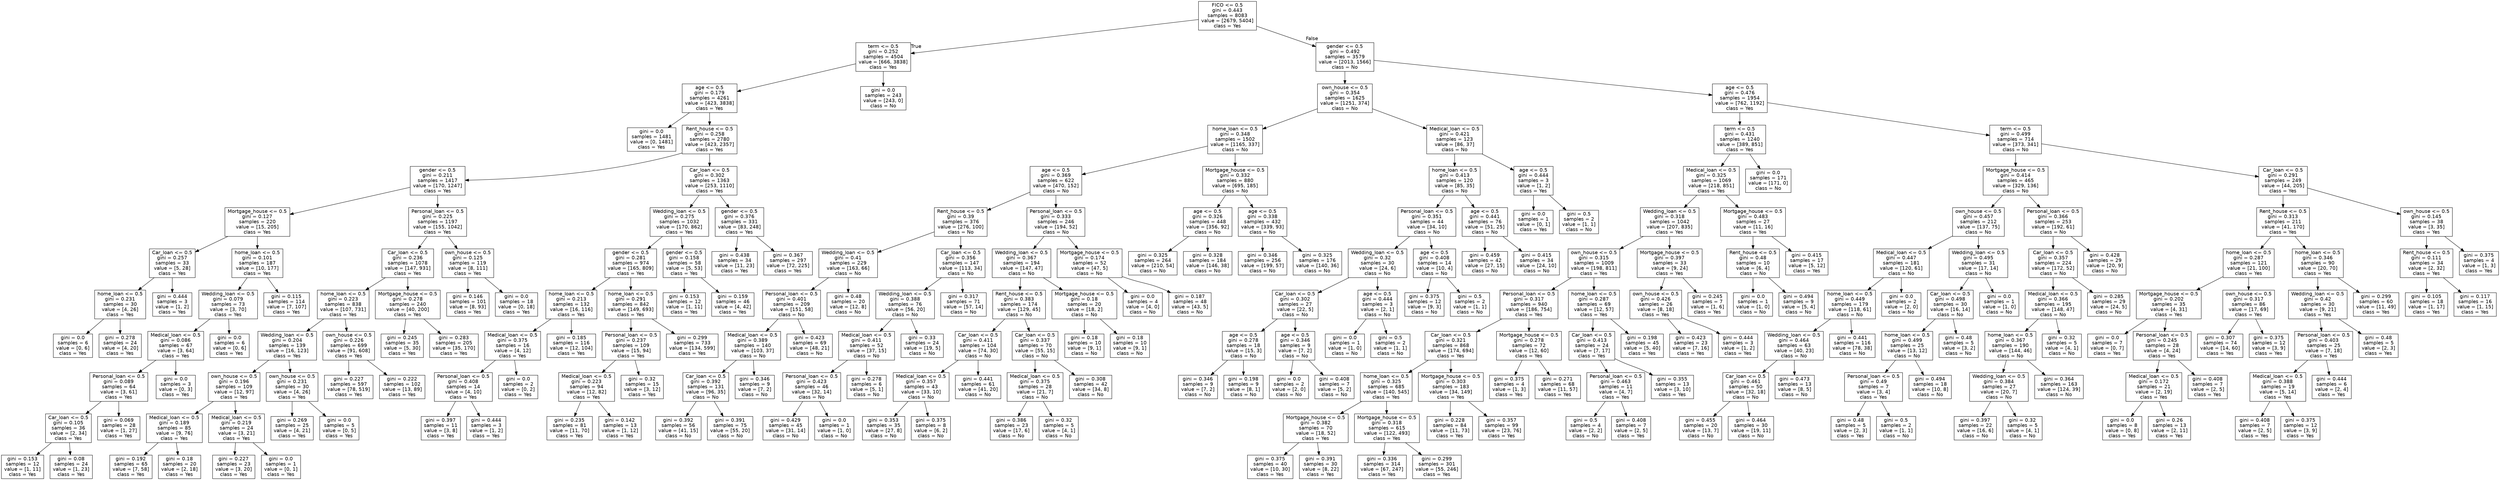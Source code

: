 digraph Tree {
node [shape=box, fontname="helvetica"] ;
edge [fontname="helvetica"] ;
0 [label="FICO <= 0.5\ngini = 0.443\nsamples = 8083\nvalue = [2679, 5404]\nclass = Yes"] ;
1 [label="term <= 0.5\ngini = 0.252\nsamples = 4504\nvalue = [666, 3838]\nclass = Yes"] ;
0 -> 1 [labeldistance=2.5, labelangle=45, headlabel="True"] ;
2 [label="age <= 0.5\ngini = 0.179\nsamples = 4261\nvalue = [423, 3838]\nclass = Yes"] ;
1 -> 2 ;
3 [label="gini = 0.0\nsamples = 1481\nvalue = [0, 1481]\nclass = Yes"] ;
2 -> 3 ;
4 [label="Rent_house <= 0.5\ngini = 0.258\nsamples = 2780\nvalue = [423, 2357]\nclass = Yes"] ;
2 -> 4 ;
5 [label="gender <= 0.5\ngini = 0.211\nsamples = 1417\nvalue = [170, 1247]\nclass = Yes"] ;
4 -> 5 ;
6 [label="Mortgage_house <= 0.5\ngini = 0.127\nsamples = 220\nvalue = [15, 205]\nclass = Yes"] ;
5 -> 6 ;
7 [label="Car_loan <= 0.5\ngini = 0.257\nsamples = 33\nvalue = [5, 28]\nclass = Yes"] ;
6 -> 7 ;
8 [label="home_loan <= 0.5\ngini = 0.231\nsamples = 30\nvalue = [4, 26]\nclass = Yes"] ;
7 -> 8 ;
9 [label="gini = 0.0\nsamples = 6\nvalue = [0, 6]\nclass = Yes"] ;
8 -> 9 ;
10 [label="gini = 0.278\nsamples = 24\nvalue = [4, 20]\nclass = Yes"] ;
8 -> 10 ;
11 [label="gini = 0.444\nsamples = 3\nvalue = [1, 2]\nclass = Yes"] ;
7 -> 11 ;
12 [label="home_loan <= 0.5\ngini = 0.101\nsamples = 187\nvalue = [10, 177]\nclass = Yes"] ;
6 -> 12 ;
13 [label="Wedding_loan <= 0.5\ngini = 0.079\nsamples = 73\nvalue = [3, 70]\nclass = Yes"] ;
12 -> 13 ;
14 [label="Medical_loan <= 0.5\ngini = 0.086\nsamples = 67\nvalue = [3, 64]\nclass = Yes"] ;
13 -> 14 ;
15 [label="Personal_loan <= 0.5\ngini = 0.089\nsamples = 64\nvalue = [3, 61]\nclass = Yes"] ;
14 -> 15 ;
16 [label="Car_loan <= 0.5\ngini = 0.105\nsamples = 36\nvalue = [2, 34]\nclass = Yes"] ;
15 -> 16 ;
17 [label="gini = 0.153\nsamples = 12\nvalue = [1, 11]\nclass = Yes"] ;
16 -> 17 ;
18 [label="gini = 0.08\nsamples = 24\nvalue = [1, 23]\nclass = Yes"] ;
16 -> 18 ;
19 [label="gini = 0.069\nsamples = 28\nvalue = [1, 27]\nclass = Yes"] ;
15 -> 19 ;
20 [label="gini = 0.0\nsamples = 3\nvalue = [0, 3]\nclass = Yes"] ;
14 -> 20 ;
21 [label="gini = 0.0\nsamples = 6\nvalue = [0, 6]\nclass = Yes"] ;
13 -> 21 ;
22 [label="gini = 0.115\nsamples = 114\nvalue = [7, 107]\nclass = Yes"] ;
12 -> 22 ;
23 [label="Personal_loan <= 0.5\ngini = 0.225\nsamples = 1197\nvalue = [155, 1042]\nclass = Yes"] ;
5 -> 23 ;
24 [label="Car_loan <= 0.5\ngini = 0.236\nsamples = 1078\nvalue = [147, 931]\nclass = Yes"] ;
23 -> 24 ;
25 [label="home_loan <= 0.5\ngini = 0.223\nsamples = 838\nvalue = [107, 731]\nclass = Yes"] ;
24 -> 25 ;
26 [label="Wedding_loan <= 0.5\ngini = 0.204\nsamples = 139\nvalue = [16, 123]\nclass = Yes"] ;
25 -> 26 ;
27 [label="own_house <= 0.5\ngini = 0.196\nsamples = 109\nvalue = [12, 97]\nclass = Yes"] ;
26 -> 27 ;
28 [label="Medical_loan <= 0.5\ngini = 0.189\nsamples = 85\nvalue = [9, 76]\nclass = Yes"] ;
27 -> 28 ;
29 [label="gini = 0.192\nsamples = 65\nvalue = [7, 58]\nclass = Yes"] ;
28 -> 29 ;
30 [label="gini = 0.18\nsamples = 20\nvalue = [2, 18]\nclass = Yes"] ;
28 -> 30 ;
31 [label="Medical_loan <= 0.5\ngini = 0.219\nsamples = 24\nvalue = [3, 21]\nclass = Yes"] ;
27 -> 31 ;
32 [label="gini = 0.227\nsamples = 23\nvalue = [3, 20]\nclass = Yes"] ;
31 -> 32 ;
33 [label="gini = 0.0\nsamples = 1\nvalue = [0, 1]\nclass = Yes"] ;
31 -> 33 ;
34 [label="own_house <= 0.5\ngini = 0.231\nsamples = 30\nvalue = [4, 26]\nclass = Yes"] ;
26 -> 34 ;
35 [label="gini = 0.269\nsamples = 25\nvalue = [4, 21]\nclass = Yes"] ;
34 -> 35 ;
36 [label="gini = 0.0\nsamples = 5\nvalue = [0, 5]\nclass = Yes"] ;
34 -> 36 ;
37 [label="own_house <= 0.5\ngini = 0.226\nsamples = 699\nvalue = [91, 608]\nclass = Yes"] ;
25 -> 37 ;
38 [label="gini = 0.227\nsamples = 597\nvalue = [78, 519]\nclass = Yes"] ;
37 -> 38 ;
39 [label="gini = 0.222\nsamples = 102\nvalue = [13, 89]\nclass = Yes"] ;
37 -> 39 ;
40 [label="Mortgage_house <= 0.5\ngini = 0.278\nsamples = 240\nvalue = [40, 200]\nclass = Yes"] ;
24 -> 40 ;
41 [label="gini = 0.245\nsamples = 35\nvalue = [5, 30]\nclass = Yes"] ;
40 -> 41 ;
42 [label="gini = 0.283\nsamples = 205\nvalue = [35, 170]\nclass = Yes"] ;
40 -> 42 ;
43 [label="own_house <= 0.5\ngini = 0.125\nsamples = 119\nvalue = [8, 111]\nclass = Yes"] ;
23 -> 43 ;
44 [label="gini = 0.146\nsamples = 101\nvalue = [8, 93]\nclass = Yes"] ;
43 -> 44 ;
45 [label="gini = 0.0\nsamples = 18\nvalue = [0, 18]\nclass = Yes"] ;
43 -> 45 ;
46 [label="Car_loan <= 0.5\ngini = 0.302\nsamples = 1363\nvalue = [253, 1110]\nclass = Yes"] ;
4 -> 46 ;
47 [label="Wedding_loan <= 0.5\ngini = 0.275\nsamples = 1032\nvalue = [170, 862]\nclass = Yes"] ;
46 -> 47 ;
48 [label="gender <= 0.5\ngini = 0.281\nsamples = 974\nvalue = [165, 809]\nclass = Yes"] ;
47 -> 48 ;
49 [label="home_loan <= 0.5\ngini = 0.213\nsamples = 132\nvalue = [16, 116]\nclass = Yes"] ;
48 -> 49 ;
50 [label="Medical_loan <= 0.5\ngini = 0.375\nsamples = 16\nvalue = [4, 12]\nclass = Yes"] ;
49 -> 50 ;
51 [label="Personal_loan <= 0.5\ngini = 0.408\nsamples = 14\nvalue = [4, 10]\nclass = Yes"] ;
50 -> 51 ;
52 [label="gini = 0.397\nsamples = 11\nvalue = [3, 8]\nclass = Yes"] ;
51 -> 52 ;
53 [label="gini = 0.444\nsamples = 3\nvalue = [1, 2]\nclass = Yes"] ;
51 -> 53 ;
54 [label="gini = 0.0\nsamples = 2\nvalue = [0, 2]\nclass = Yes"] ;
50 -> 54 ;
55 [label="gini = 0.185\nsamples = 116\nvalue = [12, 104]\nclass = Yes"] ;
49 -> 55 ;
56 [label="home_loan <= 0.5\ngini = 0.291\nsamples = 842\nvalue = [149, 693]\nclass = Yes"] ;
48 -> 56 ;
57 [label="Personal_loan <= 0.5\ngini = 0.237\nsamples = 109\nvalue = [15, 94]\nclass = Yes"] ;
56 -> 57 ;
58 [label="Medical_loan <= 0.5\ngini = 0.223\nsamples = 94\nvalue = [12, 82]\nclass = Yes"] ;
57 -> 58 ;
59 [label="gini = 0.235\nsamples = 81\nvalue = [11, 70]\nclass = Yes"] ;
58 -> 59 ;
60 [label="gini = 0.142\nsamples = 13\nvalue = [1, 12]\nclass = Yes"] ;
58 -> 60 ;
61 [label="gini = 0.32\nsamples = 15\nvalue = [3, 12]\nclass = Yes"] ;
57 -> 61 ;
62 [label="gini = 0.299\nsamples = 733\nvalue = [134, 599]\nclass = Yes"] ;
56 -> 62 ;
63 [label="gender <= 0.5\ngini = 0.158\nsamples = 58\nvalue = [5, 53]\nclass = Yes"] ;
47 -> 63 ;
64 [label="gini = 0.153\nsamples = 12\nvalue = [1, 11]\nclass = Yes"] ;
63 -> 64 ;
65 [label="gini = 0.159\nsamples = 46\nvalue = [4, 42]\nclass = Yes"] ;
63 -> 65 ;
66 [label="gender <= 0.5\ngini = 0.376\nsamples = 331\nvalue = [83, 248]\nclass = Yes"] ;
46 -> 66 ;
67 [label="gini = 0.438\nsamples = 34\nvalue = [11, 23]\nclass = Yes"] ;
66 -> 67 ;
68 [label="gini = 0.367\nsamples = 297\nvalue = [72, 225]\nclass = Yes"] ;
66 -> 68 ;
69 [label="gini = 0.0\nsamples = 243\nvalue = [243, 0]\nclass = No"] ;
1 -> 69 ;
70 [label="gender <= 0.5\ngini = 0.492\nsamples = 3579\nvalue = [2013, 1566]\nclass = No"] ;
0 -> 70 [labeldistance=2.5, labelangle=-45, headlabel="False"] ;
71 [label="own_house <= 0.5\ngini = 0.354\nsamples = 1625\nvalue = [1251, 374]\nclass = No"] ;
70 -> 71 ;
72 [label="home_loan <= 0.5\ngini = 0.348\nsamples = 1502\nvalue = [1165, 337]\nclass = No"] ;
71 -> 72 ;
73 [label="age <= 0.5\ngini = 0.369\nsamples = 622\nvalue = [470, 152]\nclass = No"] ;
72 -> 73 ;
74 [label="Rent_house <= 0.5\ngini = 0.39\nsamples = 376\nvalue = [276, 100]\nclass = No"] ;
73 -> 74 ;
75 [label="Wedding_loan <= 0.5\ngini = 0.41\nsamples = 229\nvalue = [163, 66]\nclass = No"] ;
74 -> 75 ;
76 [label="Personal_loan <= 0.5\ngini = 0.401\nsamples = 209\nvalue = [151, 58]\nclass = No"] ;
75 -> 76 ;
77 [label="Medical_loan <= 0.5\ngini = 0.389\nsamples = 140\nvalue = [103, 37]\nclass = No"] ;
76 -> 77 ;
78 [label="Car_loan <= 0.5\ngini = 0.392\nsamples = 131\nvalue = [96, 35]\nclass = No"] ;
77 -> 78 ;
79 [label="gini = 0.392\nsamples = 56\nvalue = [41, 15]\nclass = No"] ;
78 -> 79 ;
80 [label="gini = 0.391\nsamples = 75\nvalue = [55, 20]\nclass = No"] ;
78 -> 80 ;
81 [label="gini = 0.346\nsamples = 9\nvalue = [7, 2]\nclass = No"] ;
77 -> 81 ;
82 [label="gini = 0.423\nsamples = 69\nvalue = [48, 21]\nclass = No"] ;
76 -> 82 ;
83 [label="gini = 0.48\nsamples = 20\nvalue = [12, 8]\nclass = No"] ;
75 -> 83 ;
84 [label="Car_loan <= 0.5\ngini = 0.356\nsamples = 147\nvalue = [113, 34]\nclass = No"] ;
74 -> 84 ;
85 [label="Wedding_loan <= 0.5\ngini = 0.388\nsamples = 76\nvalue = [56, 20]\nclass = No"] ;
84 -> 85 ;
86 [label="Medical_loan <= 0.5\ngini = 0.411\nsamples = 52\nvalue = [37, 15]\nclass = No"] ;
85 -> 86 ;
87 [label="Personal_loan <= 0.5\ngini = 0.423\nsamples = 46\nvalue = [32, 14]\nclass = No"] ;
86 -> 87 ;
88 [label="gini = 0.429\nsamples = 45\nvalue = [31, 14]\nclass = No"] ;
87 -> 88 ;
89 [label="gini = 0.0\nsamples = 1\nvalue = [1, 0]\nclass = No"] ;
87 -> 89 ;
90 [label="gini = 0.278\nsamples = 6\nvalue = [5, 1]\nclass = No"] ;
86 -> 90 ;
91 [label="gini = 0.33\nsamples = 24\nvalue = [19, 5]\nclass = No"] ;
85 -> 91 ;
92 [label="gini = 0.317\nsamples = 71\nvalue = [57, 14]\nclass = No"] ;
84 -> 92 ;
93 [label="Personal_loan <= 0.5\ngini = 0.333\nsamples = 246\nvalue = [194, 52]\nclass = No"] ;
73 -> 93 ;
94 [label="Wedding_loan <= 0.5\ngini = 0.367\nsamples = 194\nvalue = [147, 47]\nclass = No"] ;
93 -> 94 ;
95 [label="Rent_house <= 0.5\ngini = 0.383\nsamples = 174\nvalue = [129, 45]\nclass = No"] ;
94 -> 95 ;
96 [label="Car_loan <= 0.5\ngini = 0.411\nsamples = 104\nvalue = [74, 30]\nclass = No"] ;
95 -> 96 ;
97 [label="Medical_loan <= 0.5\ngini = 0.357\nsamples = 43\nvalue = [33, 10]\nclass = No"] ;
96 -> 97 ;
98 [label="gini = 0.353\nsamples = 35\nvalue = [27, 8]\nclass = No"] ;
97 -> 98 ;
99 [label="gini = 0.375\nsamples = 8\nvalue = [6, 2]\nclass = No"] ;
97 -> 99 ;
100 [label="gini = 0.441\nsamples = 61\nvalue = [41, 20]\nclass = No"] ;
96 -> 100 ;
101 [label="Car_loan <= 0.5\ngini = 0.337\nsamples = 70\nvalue = [55, 15]\nclass = No"] ;
95 -> 101 ;
102 [label="Medical_loan <= 0.5\ngini = 0.375\nsamples = 28\nvalue = [21, 7]\nclass = No"] ;
101 -> 102 ;
103 [label="gini = 0.386\nsamples = 23\nvalue = [17, 6]\nclass = No"] ;
102 -> 103 ;
104 [label="gini = 0.32\nsamples = 5\nvalue = [4, 1]\nclass = No"] ;
102 -> 104 ;
105 [label="gini = 0.308\nsamples = 42\nvalue = [34, 8]\nclass = No"] ;
101 -> 105 ;
106 [label="Mortgage_house <= 0.5\ngini = 0.18\nsamples = 20\nvalue = [18, 2]\nclass = No"] ;
94 -> 106 ;
107 [label="gini = 0.18\nsamples = 10\nvalue = [9, 1]\nclass = No"] ;
106 -> 107 ;
108 [label="gini = 0.18\nsamples = 10\nvalue = [9, 1]\nclass = No"] ;
106 -> 108 ;
109 [label="Mortgage_house <= 0.5\ngini = 0.174\nsamples = 52\nvalue = [47, 5]\nclass = No"] ;
93 -> 109 ;
110 [label="gini = 0.0\nsamples = 4\nvalue = [4, 0]\nclass = No"] ;
109 -> 110 ;
111 [label="gini = 0.187\nsamples = 48\nvalue = [43, 5]\nclass = No"] ;
109 -> 111 ;
112 [label="Mortgage_house <= 0.5\ngini = 0.332\nsamples = 880\nvalue = [695, 185]\nclass = No"] ;
72 -> 112 ;
113 [label="age <= 0.5\ngini = 0.326\nsamples = 448\nvalue = [356, 92]\nclass = No"] ;
112 -> 113 ;
114 [label="gini = 0.325\nsamples = 264\nvalue = [210, 54]\nclass = No"] ;
113 -> 114 ;
115 [label="gini = 0.328\nsamples = 184\nvalue = [146, 38]\nclass = No"] ;
113 -> 115 ;
116 [label="age <= 0.5\ngini = 0.338\nsamples = 432\nvalue = [339, 93]\nclass = No"] ;
112 -> 116 ;
117 [label="gini = 0.346\nsamples = 256\nvalue = [199, 57]\nclass = No"] ;
116 -> 117 ;
118 [label="gini = 0.325\nsamples = 176\nvalue = [140, 36]\nclass = No"] ;
116 -> 118 ;
119 [label="Medical_loan <= 0.5\ngini = 0.421\nsamples = 123\nvalue = [86, 37]\nclass = No"] ;
71 -> 119 ;
120 [label="home_loan <= 0.5\ngini = 0.413\nsamples = 120\nvalue = [85, 35]\nclass = No"] ;
119 -> 120 ;
121 [label="Personal_loan <= 0.5\ngini = 0.351\nsamples = 44\nvalue = [34, 10]\nclass = No"] ;
120 -> 121 ;
122 [label="Wedding_loan <= 0.5\ngini = 0.32\nsamples = 30\nvalue = [24, 6]\nclass = No"] ;
121 -> 122 ;
123 [label="Car_loan <= 0.5\ngini = 0.302\nsamples = 27\nvalue = [22, 5]\nclass = No"] ;
122 -> 123 ;
124 [label="age <= 0.5\ngini = 0.278\nsamples = 18\nvalue = [15, 3]\nclass = No"] ;
123 -> 124 ;
125 [label="gini = 0.346\nsamples = 9\nvalue = [7, 2]\nclass = No"] ;
124 -> 125 ;
126 [label="gini = 0.198\nsamples = 9\nvalue = [8, 1]\nclass = No"] ;
124 -> 126 ;
127 [label="age <= 0.5\ngini = 0.346\nsamples = 9\nvalue = [7, 2]\nclass = No"] ;
123 -> 127 ;
128 [label="gini = 0.0\nsamples = 2\nvalue = [2, 0]\nclass = No"] ;
127 -> 128 ;
129 [label="gini = 0.408\nsamples = 7\nvalue = [5, 2]\nclass = No"] ;
127 -> 129 ;
130 [label="age <= 0.5\ngini = 0.444\nsamples = 3\nvalue = [2, 1]\nclass = No"] ;
122 -> 130 ;
131 [label="gini = 0.0\nsamples = 1\nvalue = [1, 0]\nclass = No"] ;
130 -> 131 ;
132 [label="gini = 0.5\nsamples = 2\nvalue = [1, 1]\nclass = No"] ;
130 -> 132 ;
133 [label="age <= 0.5\ngini = 0.408\nsamples = 14\nvalue = [10, 4]\nclass = No"] ;
121 -> 133 ;
134 [label="gini = 0.375\nsamples = 12\nvalue = [9, 3]\nclass = No"] ;
133 -> 134 ;
135 [label="gini = 0.5\nsamples = 2\nvalue = [1, 1]\nclass = No"] ;
133 -> 135 ;
136 [label="age <= 0.5\ngini = 0.441\nsamples = 76\nvalue = [51, 25]\nclass = No"] ;
120 -> 136 ;
137 [label="gini = 0.459\nsamples = 42\nvalue = [27, 15]\nclass = No"] ;
136 -> 137 ;
138 [label="gini = 0.415\nsamples = 34\nvalue = [24, 10]\nclass = No"] ;
136 -> 138 ;
139 [label="age <= 0.5\ngini = 0.444\nsamples = 3\nvalue = [1, 2]\nclass = Yes"] ;
119 -> 139 ;
140 [label="gini = 0.0\nsamples = 1\nvalue = [0, 1]\nclass = Yes"] ;
139 -> 140 ;
141 [label="gini = 0.5\nsamples = 2\nvalue = [1, 1]\nclass = No"] ;
139 -> 141 ;
142 [label="age <= 0.5\ngini = 0.476\nsamples = 1954\nvalue = [762, 1192]\nclass = Yes"] ;
70 -> 142 ;
143 [label="term <= 0.5\ngini = 0.431\nsamples = 1240\nvalue = [389, 851]\nclass = Yes"] ;
142 -> 143 ;
144 [label="Medical_loan <= 0.5\ngini = 0.325\nsamples = 1069\nvalue = [218, 851]\nclass = Yes"] ;
143 -> 144 ;
145 [label="Wedding_loan <= 0.5\ngini = 0.318\nsamples = 1042\nvalue = [207, 835]\nclass = Yes"] ;
144 -> 145 ;
146 [label="own_house <= 0.5\ngini = 0.315\nsamples = 1009\nvalue = [198, 811]\nclass = Yes"] ;
145 -> 146 ;
147 [label="Personal_loan <= 0.5\ngini = 0.317\nsamples = 940\nvalue = [186, 754]\nclass = Yes"] ;
146 -> 147 ;
148 [label="Car_loan <= 0.5\ngini = 0.321\nsamples = 868\nvalue = [174, 694]\nclass = Yes"] ;
147 -> 148 ;
149 [label="home_loan <= 0.5\ngini = 0.325\nsamples = 685\nvalue = [140, 545]\nclass = Yes"] ;
148 -> 149 ;
150 [label="Mortgage_house <= 0.5\ngini = 0.382\nsamples = 70\nvalue = [18, 52]\nclass = Yes"] ;
149 -> 150 ;
151 [label="gini = 0.375\nsamples = 40\nvalue = [10, 30]\nclass = Yes"] ;
150 -> 151 ;
152 [label="gini = 0.391\nsamples = 30\nvalue = [8, 22]\nclass = Yes"] ;
150 -> 152 ;
153 [label="Mortgage_house <= 0.5\ngini = 0.318\nsamples = 615\nvalue = [122, 493]\nclass = Yes"] ;
149 -> 153 ;
154 [label="gini = 0.336\nsamples = 314\nvalue = [67, 247]\nclass = Yes"] ;
153 -> 154 ;
155 [label="gini = 0.299\nsamples = 301\nvalue = [55, 246]\nclass = Yes"] ;
153 -> 155 ;
156 [label="Mortgage_house <= 0.5\ngini = 0.303\nsamples = 183\nvalue = [34, 149]\nclass = Yes"] ;
148 -> 156 ;
157 [label="gini = 0.228\nsamples = 84\nvalue = [11, 73]\nclass = Yes"] ;
156 -> 157 ;
158 [label="gini = 0.357\nsamples = 99\nvalue = [23, 76]\nclass = Yes"] ;
156 -> 158 ;
159 [label="Mortgage_house <= 0.5\ngini = 0.278\nsamples = 72\nvalue = [12, 60]\nclass = Yes"] ;
147 -> 159 ;
160 [label="gini = 0.375\nsamples = 4\nvalue = [1, 3]\nclass = Yes"] ;
159 -> 160 ;
161 [label="gini = 0.271\nsamples = 68\nvalue = [11, 57]\nclass = Yes"] ;
159 -> 161 ;
162 [label="home_loan <= 0.5\ngini = 0.287\nsamples = 69\nvalue = [12, 57]\nclass = Yes"] ;
146 -> 162 ;
163 [label="Car_loan <= 0.5\ngini = 0.413\nsamples = 24\nvalue = [7, 17]\nclass = Yes"] ;
162 -> 163 ;
164 [label="Personal_loan <= 0.5\ngini = 0.463\nsamples = 11\nvalue = [4, 7]\nclass = Yes"] ;
163 -> 164 ;
165 [label="gini = 0.5\nsamples = 4\nvalue = [2, 2]\nclass = No"] ;
164 -> 165 ;
166 [label="gini = 0.408\nsamples = 7\nvalue = [2, 5]\nclass = Yes"] ;
164 -> 166 ;
167 [label="gini = 0.355\nsamples = 13\nvalue = [3, 10]\nclass = Yes"] ;
163 -> 167 ;
168 [label="gini = 0.198\nsamples = 45\nvalue = [5, 40]\nclass = Yes"] ;
162 -> 168 ;
169 [label="Mortgage_house <= 0.5\ngini = 0.397\nsamples = 33\nvalue = [9, 24]\nclass = Yes"] ;
145 -> 169 ;
170 [label="own_house <= 0.5\ngini = 0.426\nsamples = 26\nvalue = [8, 18]\nclass = Yes"] ;
169 -> 170 ;
171 [label="gini = 0.423\nsamples = 23\nvalue = [7, 16]\nclass = Yes"] ;
170 -> 171 ;
172 [label="gini = 0.444\nsamples = 3\nvalue = [1, 2]\nclass = Yes"] ;
170 -> 172 ;
173 [label="gini = 0.245\nsamples = 7\nvalue = [1, 6]\nclass = Yes"] ;
169 -> 173 ;
174 [label="Mortgage_house <= 0.5\ngini = 0.483\nsamples = 27\nvalue = [11, 16]\nclass = Yes"] ;
144 -> 174 ;
175 [label="Rent_house <= 0.5\ngini = 0.48\nsamples = 10\nvalue = [6, 4]\nclass = No"] ;
174 -> 175 ;
176 [label="gini = 0.0\nsamples = 1\nvalue = [1, 0]\nclass = No"] ;
175 -> 176 ;
177 [label="gini = 0.494\nsamples = 9\nvalue = [5, 4]\nclass = No"] ;
175 -> 177 ;
178 [label="gini = 0.415\nsamples = 17\nvalue = [5, 12]\nclass = Yes"] ;
174 -> 178 ;
179 [label="gini = 0.0\nsamples = 171\nvalue = [171, 0]\nclass = No"] ;
143 -> 179 ;
180 [label="term <= 0.5\ngini = 0.499\nsamples = 714\nvalue = [373, 341]\nclass = No"] ;
142 -> 180 ;
181 [label="Mortgage_house <= 0.5\ngini = 0.414\nsamples = 465\nvalue = [329, 136]\nclass = No"] ;
180 -> 181 ;
182 [label="own_house <= 0.5\ngini = 0.457\nsamples = 212\nvalue = [137, 75]\nclass = No"] ;
181 -> 182 ;
183 [label="Medical_loan <= 0.5\ngini = 0.447\nsamples = 181\nvalue = [120, 61]\nclass = No"] ;
182 -> 183 ;
184 [label="home_loan <= 0.5\ngini = 0.449\nsamples = 179\nvalue = [118, 61]\nclass = No"] ;
183 -> 184 ;
185 [label="Wedding_loan <= 0.5\ngini = 0.464\nsamples = 63\nvalue = [40, 23]\nclass = No"] ;
184 -> 185 ;
186 [label="Car_loan <= 0.5\ngini = 0.461\nsamples = 50\nvalue = [32, 18]\nclass = No"] ;
185 -> 186 ;
187 [label="gini = 0.455\nsamples = 20\nvalue = [13, 7]\nclass = No"] ;
186 -> 187 ;
188 [label="gini = 0.464\nsamples = 30\nvalue = [19, 11]\nclass = No"] ;
186 -> 188 ;
189 [label="gini = 0.473\nsamples = 13\nvalue = [8, 5]\nclass = No"] ;
185 -> 189 ;
190 [label="gini = 0.441\nsamples = 116\nvalue = [78, 38]\nclass = No"] ;
184 -> 190 ;
191 [label="gini = 0.0\nsamples = 2\nvalue = [2, 0]\nclass = No"] ;
183 -> 191 ;
192 [label="Wedding_loan <= 0.5\ngini = 0.495\nsamples = 31\nvalue = [17, 14]\nclass = No"] ;
182 -> 192 ;
193 [label="Car_loan <= 0.5\ngini = 0.498\nsamples = 30\nvalue = [16, 14]\nclass = No"] ;
192 -> 193 ;
194 [label="home_loan <= 0.5\ngini = 0.499\nsamples = 25\nvalue = [13, 12]\nclass = No"] ;
193 -> 194 ;
195 [label="Personal_loan <= 0.5\ngini = 0.49\nsamples = 7\nvalue = [3, 4]\nclass = Yes"] ;
194 -> 195 ;
196 [label="gini = 0.48\nsamples = 5\nvalue = [2, 3]\nclass = Yes"] ;
195 -> 196 ;
197 [label="gini = 0.5\nsamples = 2\nvalue = [1, 1]\nclass = No"] ;
195 -> 197 ;
198 [label="gini = 0.494\nsamples = 18\nvalue = [10, 8]\nclass = No"] ;
194 -> 198 ;
199 [label="gini = 0.48\nsamples = 5\nvalue = [3, 2]\nclass = No"] ;
193 -> 199 ;
200 [label="gini = 0.0\nsamples = 1\nvalue = [1, 0]\nclass = No"] ;
192 -> 200 ;
201 [label="Personal_loan <= 0.5\ngini = 0.366\nsamples = 253\nvalue = [192, 61]\nclass = No"] ;
181 -> 201 ;
202 [label="Car_loan <= 0.5\ngini = 0.357\nsamples = 224\nvalue = [172, 52]\nclass = No"] ;
201 -> 202 ;
203 [label="Medical_loan <= 0.5\ngini = 0.366\nsamples = 195\nvalue = [148, 47]\nclass = No"] ;
202 -> 203 ;
204 [label="home_loan <= 0.5\ngini = 0.367\nsamples = 190\nvalue = [144, 46]\nclass = No"] ;
203 -> 204 ;
205 [label="Wedding_loan <= 0.5\ngini = 0.384\nsamples = 27\nvalue = [20, 7]\nclass = No"] ;
204 -> 205 ;
206 [label="gini = 0.397\nsamples = 22\nvalue = [16, 6]\nclass = No"] ;
205 -> 206 ;
207 [label="gini = 0.32\nsamples = 5\nvalue = [4, 1]\nclass = No"] ;
205 -> 207 ;
208 [label="gini = 0.364\nsamples = 163\nvalue = [124, 39]\nclass = No"] ;
204 -> 208 ;
209 [label="gini = 0.32\nsamples = 5\nvalue = [4, 1]\nclass = No"] ;
203 -> 209 ;
210 [label="gini = 0.285\nsamples = 29\nvalue = [24, 5]\nclass = No"] ;
202 -> 210 ;
211 [label="gini = 0.428\nsamples = 29\nvalue = [20, 9]\nclass = No"] ;
201 -> 211 ;
212 [label="Car_loan <= 0.5\ngini = 0.291\nsamples = 249\nvalue = [44, 205]\nclass = Yes"] ;
180 -> 212 ;
213 [label="Rent_house <= 0.5\ngini = 0.313\nsamples = 211\nvalue = [41, 170]\nclass = Yes"] ;
212 -> 213 ;
214 [label="home_loan <= 0.5\ngini = 0.287\nsamples = 121\nvalue = [21, 100]\nclass = Yes"] ;
213 -> 214 ;
215 [label="Mortgage_house <= 0.5\ngini = 0.202\nsamples = 35\nvalue = [4, 31]\nclass = Yes"] ;
214 -> 215 ;
216 [label="gini = 0.0\nsamples = 7\nvalue = [0, 7]\nclass = Yes"] ;
215 -> 216 ;
217 [label="Personal_loan <= 0.5\ngini = 0.245\nsamples = 28\nvalue = [4, 24]\nclass = Yes"] ;
215 -> 217 ;
218 [label="Medical_loan <= 0.5\ngini = 0.172\nsamples = 21\nvalue = [2, 19]\nclass = Yes"] ;
217 -> 218 ;
219 [label="gini = 0.0\nsamples = 8\nvalue = [0, 8]\nclass = Yes"] ;
218 -> 219 ;
220 [label="gini = 0.26\nsamples = 13\nvalue = [2, 11]\nclass = Yes"] ;
218 -> 220 ;
221 [label="gini = 0.408\nsamples = 7\nvalue = [2, 5]\nclass = Yes"] ;
217 -> 221 ;
222 [label="own_house <= 0.5\ngini = 0.317\nsamples = 86\nvalue = [17, 69]\nclass = Yes"] ;
214 -> 222 ;
223 [label="gini = 0.307\nsamples = 74\nvalue = [14, 60]\nclass = Yes"] ;
222 -> 223 ;
224 [label="gini = 0.375\nsamples = 12\nvalue = [3, 9]\nclass = Yes"] ;
222 -> 224 ;
225 [label="home_loan <= 0.5\ngini = 0.346\nsamples = 90\nvalue = [20, 70]\nclass = Yes"] ;
213 -> 225 ;
226 [label="Wedding_loan <= 0.5\ngini = 0.42\nsamples = 30\nvalue = [9, 21]\nclass = Yes"] ;
225 -> 226 ;
227 [label="Personal_loan <= 0.5\ngini = 0.403\nsamples = 25\nvalue = [7, 18]\nclass = Yes"] ;
226 -> 227 ;
228 [label="Medical_loan <= 0.5\ngini = 0.388\nsamples = 19\nvalue = [5, 14]\nclass = Yes"] ;
227 -> 228 ;
229 [label="gini = 0.408\nsamples = 7\nvalue = [2, 5]\nclass = Yes"] ;
228 -> 229 ;
230 [label="gini = 0.375\nsamples = 12\nvalue = [3, 9]\nclass = Yes"] ;
228 -> 230 ;
231 [label="gini = 0.444\nsamples = 6\nvalue = [2, 4]\nclass = Yes"] ;
227 -> 231 ;
232 [label="gini = 0.48\nsamples = 5\nvalue = [2, 3]\nclass = Yes"] ;
226 -> 232 ;
233 [label="gini = 0.299\nsamples = 60\nvalue = [11, 49]\nclass = Yes"] ;
225 -> 233 ;
234 [label="own_house <= 0.5\ngini = 0.145\nsamples = 38\nvalue = [3, 35]\nclass = Yes"] ;
212 -> 234 ;
235 [label="Rent_house <= 0.5\ngini = 0.111\nsamples = 34\nvalue = [2, 32]\nclass = Yes"] ;
234 -> 235 ;
236 [label="gini = 0.105\nsamples = 18\nvalue = [1, 17]\nclass = Yes"] ;
235 -> 236 ;
237 [label="gini = 0.117\nsamples = 16\nvalue = [1, 15]\nclass = Yes"] ;
235 -> 237 ;
238 [label="gini = 0.375\nsamples = 4\nvalue = [1, 3]\nclass = Yes"] ;
234 -> 238 ;
}